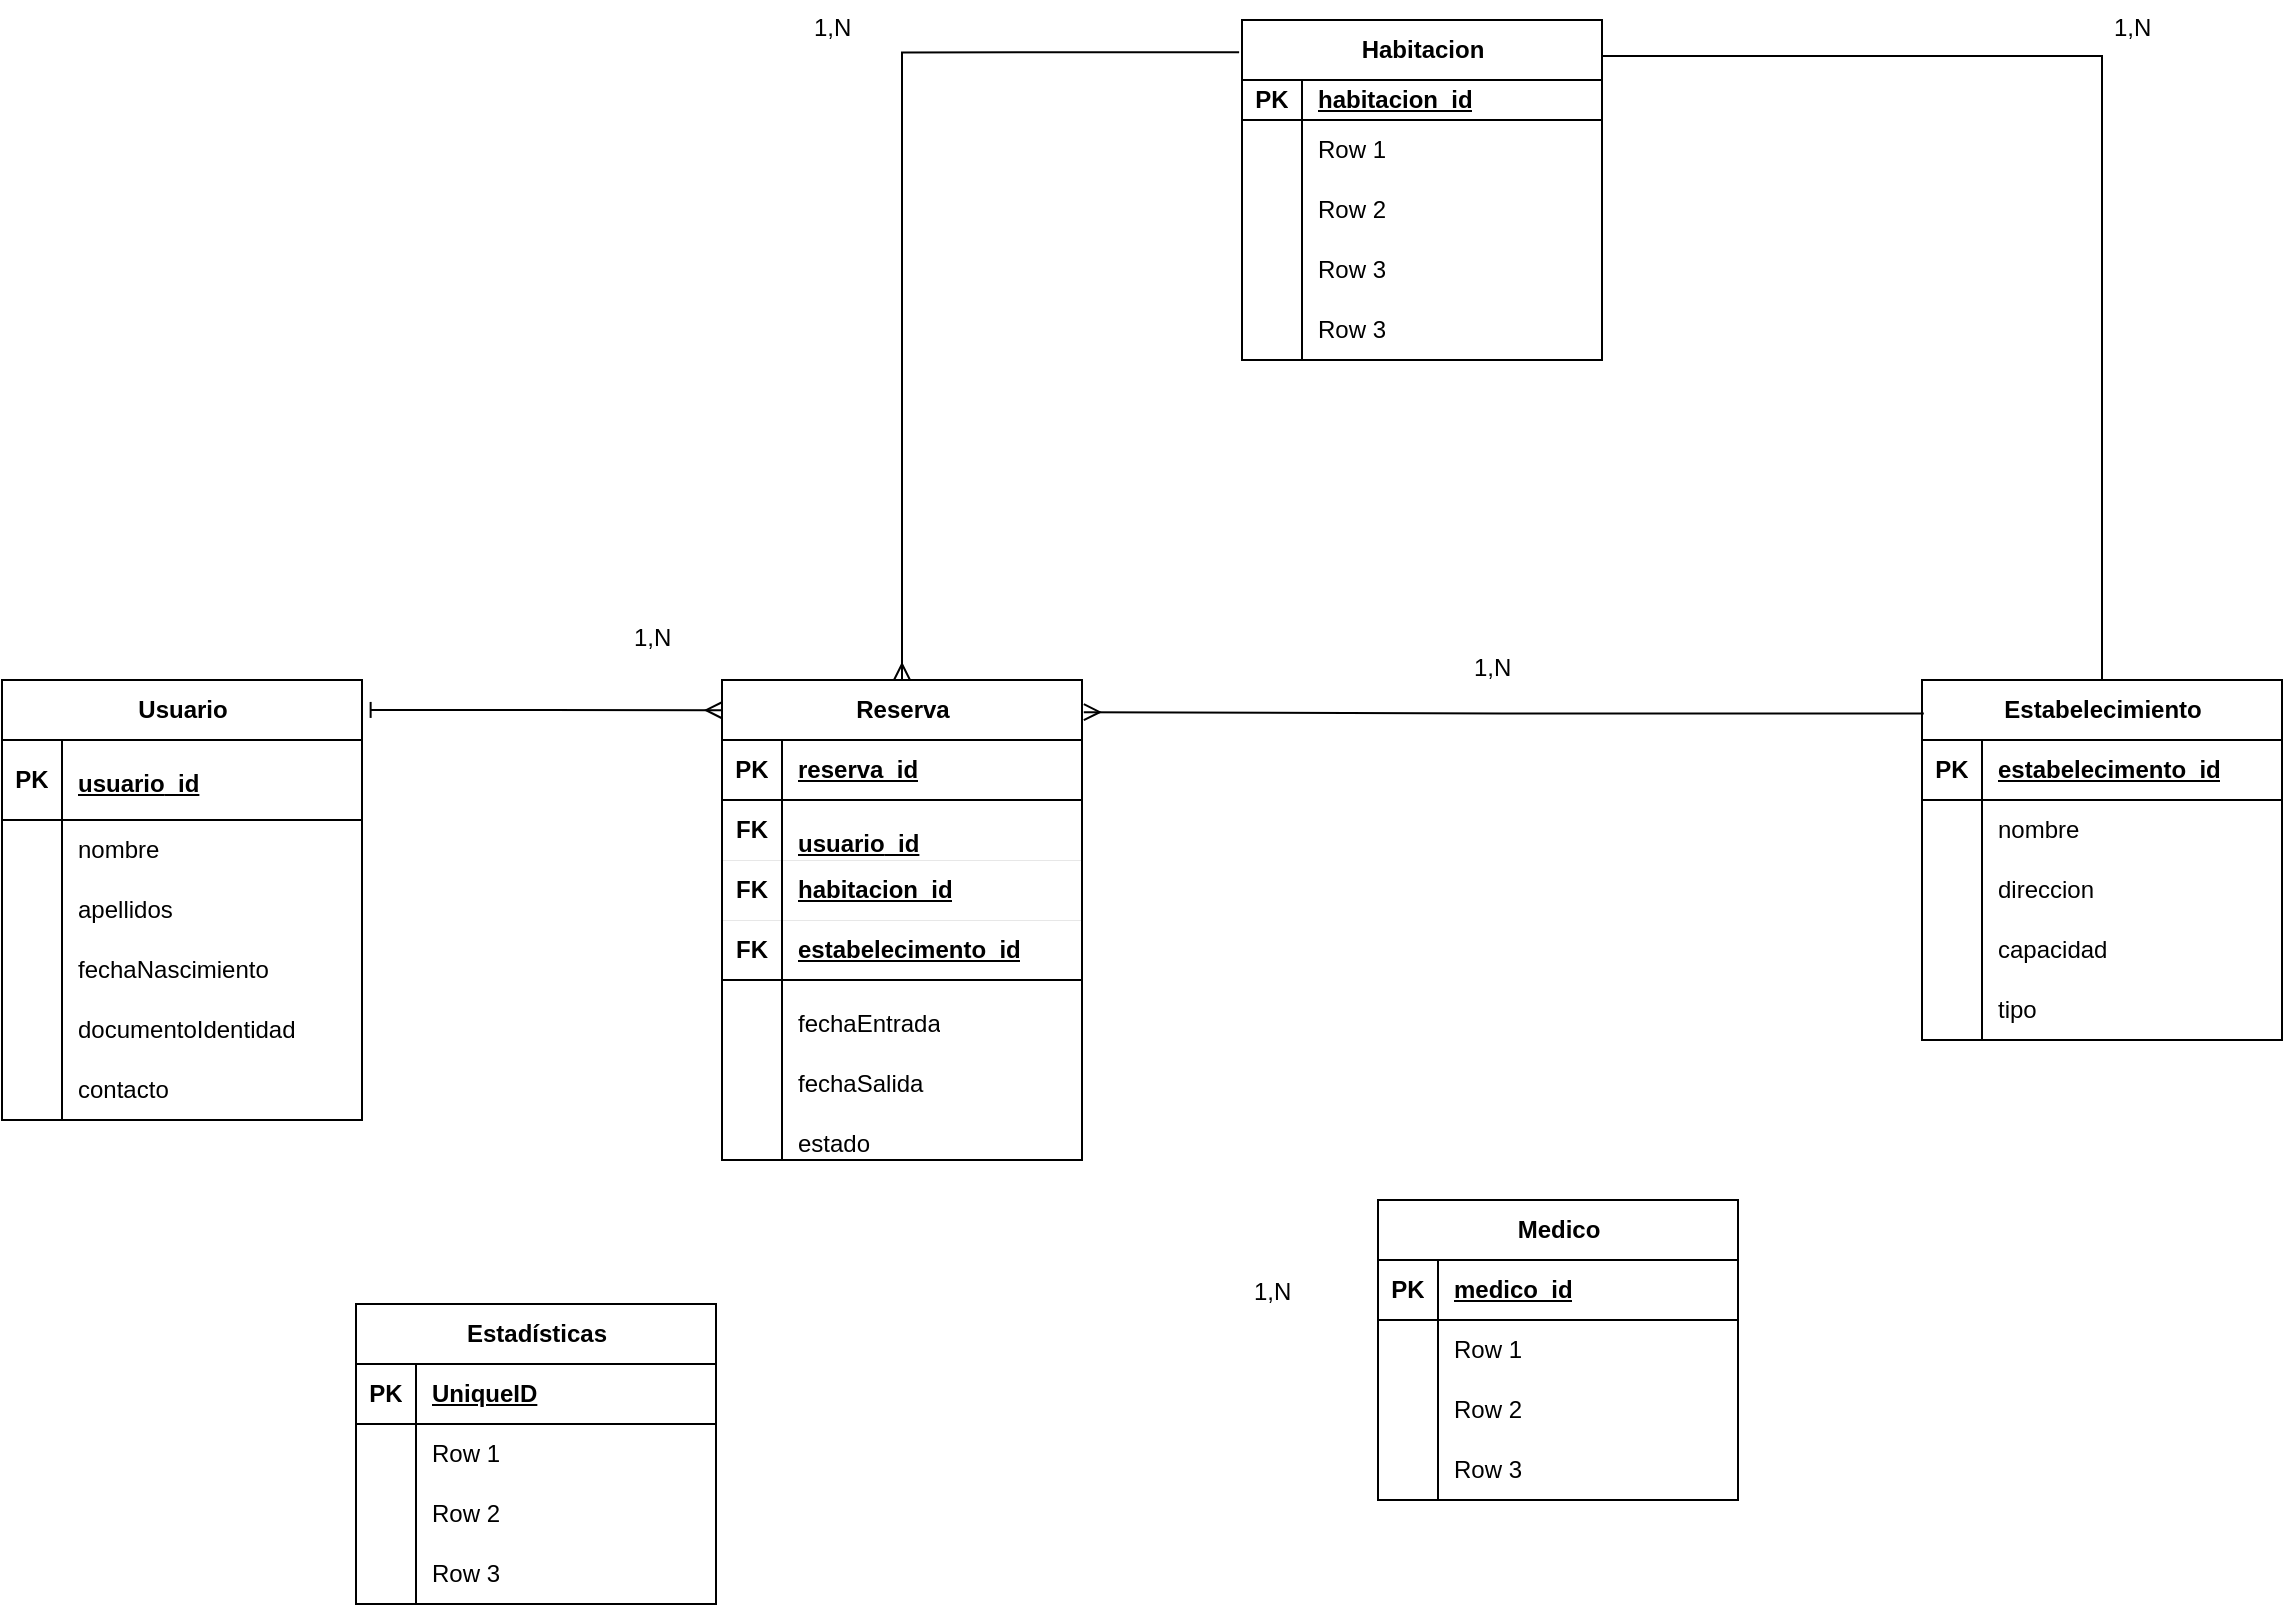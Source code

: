 <mxfile version="27.0.1">
  <diagram name="Página-1" id="aZUBFfPT7s-NRO2NVilS">
    <mxGraphModel dx="1216" dy="631" grid="0" gridSize="10" guides="1" tooltips="1" connect="1" arrows="1" fold="1" page="1" pageScale="1" pageWidth="1654" pageHeight="1169" math="0" shadow="0">
      <root>
        <mxCell id="0" />
        <mxCell id="1" parent="0" />
        <mxCell id="MP7a48F4X6oU33VYazEc-1" value="Usuario" style="shape=table;startSize=30;container=1;collapsible=1;childLayout=tableLayout;fixedRows=1;rowLines=0;fontStyle=1;align=center;resizeLast=1;html=1;" parent="1" vertex="1">
          <mxGeometry x="90" y="560" width="180" height="220" as="geometry" />
        </mxCell>
        <mxCell id="MP7a48F4X6oU33VYazEc-2" value="" style="shape=tableRow;horizontal=0;startSize=0;swimlaneHead=0;swimlaneBody=0;fillColor=none;collapsible=0;dropTarget=0;points=[[0,0.5],[1,0.5]];portConstraint=eastwest;top=0;left=0;right=0;bottom=1;" parent="MP7a48F4X6oU33VYazEc-1" vertex="1">
          <mxGeometry y="30" width="180" height="40" as="geometry" />
        </mxCell>
        <mxCell id="MP7a48F4X6oU33VYazEc-3" value="PK" style="shape=partialRectangle;connectable=0;fillColor=none;top=0;left=0;bottom=0;right=0;fontStyle=1;overflow=hidden;whiteSpace=wrap;html=1;" parent="MP7a48F4X6oU33VYazEc-2" vertex="1">
          <mxGeometry width="30" height="40" as="geometry">
            <mxRectangle width="30" height="40" as="alternateBounds" />
          </mxGeometry>
        </mxCell>
        <mxCell id="MP7a48F4X6oU33VYazEc-4" value="&lt;p data-pm-slice=&quot;1 1 [&amp;quot;ordered_list&amp;quot;,{&amp;quot;spread&amp;quot;:false,&amp;quot;startingNumber&amp;quot;:2,&amp;quot;start&amp;quot;:2276,&amp;quot;end&amp;quot;:3010},&amp;quot;regular_list_item&amp;quot;,{&amp;quot;start&amp;quot;:2399,&amp;quot;end&amp;quot;:2668},&amp;quot;list&amp;quot;,{&amp;quot;spread&amp;quot;:false,&amp;quot;start&amp;quot;:2417,&amp;quot;end&amp;quot;:2668},&amp;quot;regular_list_item&amp;quot;,{&amp;quot;start&amp;quot;:2430,&amp;quot;end&amp;quot;:2458}]&quot;&gt;&lt;span style=&quot;text-align: center; text-wrap-mode: nowrap; background-color: transparent; color: light-dark(rgb(0, 0, 0), rgb(255, 255, 255));&quot;&gt;usuario&lt;/span&gt;_id&lt;/p&gt;" style="shape=partialRectangle;connectable=0;fillColor=none;top=0;left=0;bottom=0;right=0;align=left;spacingLeft=6;fontStyle=5;overflow=hidden;whiteSpace=wrap;html=1;strokeColor=inherit;" parent="MP7a48F4X6oU33VYazEc-2" vertex="1">
          <mxGeometry x="30" width="150" height="40" as="geometry">
            <mxRectangle width="150" height="40" as="alternateBounds" />
          </mxGeometry>
        </mxCell>
        <mxCell id="MP7a48F4X6oU33VYazEc-5" value="" style="shape=tableRow;horizontal=0;startSize=0;swimlaneHead=0;swimlaneBody=0;fillColor=none;collapsible=0;dropTarget=0;points=[[0,0.5],[1,0.5]];portConstraint=eastwest;top=0;left=0;right=0;bottom=0;" parent="MP7a48F4X6oU33VYazEc-1" vertex="1">
          <mxGeometry y="70" width="180" height="30" as="geometry" />
        </mxCell>
        <mxCell id="MP7a48F4X6oU33VYazEc-6" value="" style="shape=partialRectangle;connectable=0;fillColor=none;top=0;left=0;bottom=0;right=0;editable=1;overflow=hidden;whiteSpace=wrap;html=1;" parent="MP7a48F4X6oU33VYazEc-5" vertex="1">
          <mxGeometry width="30" height="30" as="geometry">
            <mxRectangle width="30" height="30" as="alternateBounds" />
          </mxGeometry>
        </mxCell>
        <mxCell id="MP7a48F4X6oU33VYazEc-7" value="nombre" style="shape=partialRectangle;connectable=0;fillColor=none;top=0;left=0;bottom=0;right=0;align=left;spacingLeft=6;overflow=hidden;whiteSpace=wrap;html=1;" parent="MP7a48F4X6oU33VYazEc-5" vertex="1">
          <mxGeometry x="30" width="150" height="30" as="geometry">
            <mxRectangle width="150" height="30" as="alternateBounds" />
          </mxGeometry>
        </mxCell>
        <mxCell id="MP7a48F4X6oU33VYazEc-8" value="" style="shape=tableRow;horizontal=0;startSize=0;swimlaneHead=0;swimlaneBody=0;fillColor=none;collapsible=0;dropTarget=0;points=[[0,0.5],[1,0.5]];portConstraint=eastwest;top=0;left=0;right=0;bottom=0;" parent="MP7a48F4X6oU33VYazEc-1" vertex="1">
          <mxGeometry y="100" width="180" height="30" as="geometry" />
        </mxCell>
        <mxCell id="MP7a48F4X6oU33VYazEc-9" value="" style="shape=partialRectangle;connectable=0;fillColor=none;top=0;left=0;bottom=0;right=0;editable=1;overflow=hidden;whiteSpace=wrap;html=1;" parent="MP7a48F4X6oU33VYazEc-8" vertex="1">
          <mxGeometry width="30" height="30" as="geometry">
            <mxRectangle width="30" height="30" as="alternateBounds" />
          </mxGeometry>
        </mxCell>
        <mxCell id="MP7a48F4X6oU33VYazEc-10" value="apellidos" style="shape=partialRectangle;connectable=0;fillColor=none;top=0;left=0;bottom=0;right=0;align=left;spacingLeft=6;overflow=hidden;whiteSpace=wrap;html=1;" parent="MP7a48F4X6oU33VYazEc-8" vertex="1">
          <mxGeometry x="30" width="150" height="30" as="geometry">
            <mxRectangle width="150" height="30" as="alternateBounds" />
          </mxGeometry>
        </mxCell>
        <mxCell id="MP7a48F4X6oU33VYazEc-11" value="" style="shape=tableRow;horizontal=0;startSize=0;swimlaneHead=0;swimlaneBody=0;fillColor=none;collapsible=0;dropTarget=0;points=[[0,0.5],[1,0.5]];portConstraint=eastwest;top=0;left=0;right=0;bottom=0;" parent="MP7a48F4X6oU33VYazEc-1" vertex="1">
          <mxGeometry y="130" width="180" height="30" as="geometry" />
        </mxCell>
        <mxCell id="MP7a48F4X6oU33VYazEc-12" value="" style="shape=partialRectangle;connectable=0;fillColor=none;top=0;left=0;bottom=0;right=0;editable=1;overflow=hidden;whiteSpace=wrap;html=1;" parent="MP7a48F4X6oU33VYazEc-11" vertex="1">
          <mxGeometry width="30" height="30" as="geometry">
            <mxRectangle width="30" height="30" as="alternateBounds" />
          </mxGeometry>
        </mxCell>
        <mxCell id="MP7a48F4X6oU33VYazEc-13" value="fechaNascimiento" style="shape=partialRectangle;connectable=0;fillColor=none;top=0;left=0;bottom=0;right=0;align=left;spacingLeft=6;overflow=hidden;whiteSpace=wrap;html=1;" parent="MP7a48F4X6oU33VYazEc-11" vertex="1">
          <mxGeometry x="30" width="150" height="30" as="geometry">
            <mxRectangle width="150" height="30" as="alternateBounds" />
          </mxGeometry>
        </mxCell>
        <mxCell id="3QpeZsuJWysEDV7Z2k0R-59" value="" style="shape=tableRow;horizontal=0;startSize=0;swimlaneHead=0;swimlaneBody=0;fillColor=none;collapsible=0;dropTarget=0;points=[[0,0.5],[1,0.5]];portConstraint=eastwest;top=0;left=0;right=0;bottom=0;" vertex="1" parent="MP7a48F4X6oU33VYazEc-1">
          <mxGeometry y="160" width="180" height="30" as="geometry" />
        </mxCell>
        <mxCell id="3QpeZsuJWysEDV7Z2k0R-60" value="" style="shape=partialRectangle;connectable=0;fillColor=none;top=0;left=0;bottom=0;right=0;editable=1;overflow=hidden;whiteSpace=wrap;html=1;" vertex="1" parent="3QpeZsuJWysEDV7Z2k0R-59">
          <mxGeometry width="30" height="30" as="geometry">
            <mxRectangle width="30" height="30" as="alternateBounds" />
          </mxGeometry>
        </mxCell>
        <mxCell id="3QpeZsuJWysEDV7Z2k0R-61" value="documentoIdentidad" style="shape=partialRectangle;connectable=0;fillColor=none;top=0;left=0;bottom=0;right=0;align=left;spacingLeft=6;overflow=hidden;whiteSpace=wrap;html=1;" vertex="1" parent="3QpeZsuJWysEDV7Z2k0R-59">
          <mxGeometry x="30" width="150" height="30" as="geometry">
            <mxRectangle width="150" height="30" as="alternateBounds" />
          </mxGeometry>
        </mxCell>
        <mxCell id="3QpeZsuJWysEDV7Z2k0R-62" value="" style="shape=tableRow;horizontal=0;startSize=0;swimlaneHead=0;swimlaneBody=0;fillColor=none;collapsible=0;dropTarget=0;points=[[0,0.5],[1,0.5]];portConstraint=eastwest;top=0;left=0;right=0;bottom=0;" vertex="1" parent="MP7a48F4X6oU33VYazEc-1">
          <mxGeometry y="190" width="180" height="30" as="geometry" />
        </mxCell>
        <mxCell id="3QpeZsuJWysEDV7Z2k0R-63" value="" style="shape=partialRectangle;connectable=0;fillColor=none;top=0;left=0;bottom=0;right=0;editable=1;overflow=hidden;whiteSpace=wrap;html=1;" vertex="1" parent="3QpeZsuJWysEDV7Z2k0R-62">
          <mxGeometry width="30" height="30" as="geometry">
            <mxRectangle width="30" height="30" as="alternateBounds" />
          </mxGeometry>
        </mxCell>
        <mxCell id="3QpeZsuJWysEDV7Z2k0R-64" value="contacto" style="shape=partialRectangle;connectable=0;fillColor=none;top=0;left=0;bottom=0;right=0;align=left;spacingLeft=6;overflow=hidden;whiteSpace=wrap;html=1;" vertex="1" parent="3QpeZsuJWysEDV7Z2k0R-62">
          <mxGeometry x="30" width="150" height="30" as="geometry">
            <mxRectangle width="150" height="30" as="alternateBounds" />
          </mxGeometry>
        </mxCell>
        <mxCell id="MP7a48F4X6oU33VYazEc-14" value="Estabelecimiento" style="shape=table;startSize=30;container=1;collapsible=1;childLayout=tableLayout;fixedRows=1;rowLines=0;fontStyle=1;align=center;resizeLast=1;html=1;" parent="1" vertex="1">
          <mxGeometry x="1050" y="560" width="180" height="180" as="geometry" />
        </mxCell>
        <mxCell id="MP7a48F4X6oU33VYazEc-15" value="" style="shape=tableRow;horizontal=0;startSize=0;swimlaneHead=0;swimlaneBody=0;fillColor=none;collapsible=0;dropTarget=0;points=[[0,0.5],[1,0.5]];portConstraint=eastwest;top=0;left=0;right=0;bottom=1;" parent="MP7a48F4X6oU33VYazEc-14" vertex="1">
          <mxGeometry y="30" width="180" height="30" as="geometry" />
        </mxCell>
        <mxCell id="MP7a48F4X6oU33VYazEc-16" value="PK" style="shape=partialRectangle;connectable=0;fillColor=none;top=0;left=0;bottom=0;right=0;fontStyle=1;overflow=hidden;whiteSpace=wrap;html=1;" parent="MP7a48F4X6oU33VYazEc-15" vertex="1">
          <mxGeometry width="30" height="30" as="geometry">
            <mxRectangle width="30" height="30" as="alternateBounds" />
          </mxGeometry>
        </mxCell>
        <mxCell id="MP7a48F4X6oU33VYazEc-17" value="estabelecimento_id" style="shape=partialRectangle;connectable=0;fillColor=none;top=0;left=0;bottom=0;right=0;align=left;spacingLeft=6;fontStyle=5;overflow=hidden;whiteSpace=wrap;html=1;" parent="MP7a48F4X6oU33VYazEc-15" vertex="1">
          <mxGeometry x="30" width="150" height="30" as="geometry">
            <mxRectangle width="150" height="30" as="alternateBounds" />
          </mxGeometry>
        </mxCell>
        <mxCell id="MP7a48F4X6oU33VYazEc-18" value="" style="shape=tableRow;horizontal=0;startSize=0;swimlaneHead=0;swimlaneBody=0;fillColor=none;collapsible=0;dropTarget=0;points=[[0,0.5],[1,0.5]];portConstraint=eastwest;top=0;left=0;right=0;bottom=0;" parent="MP7a48F4X6oU33VYazEc-14" vertex="1">
          <mxGeometry y="60" width="180" height="30" as="geometry" />
        </mxCell>
        <mxCell id="MP7a48F4X6oU33VYazEc-19" value="" style="shape=partialRectangle;connectable=0;fillColor=none;top=0;left=0;bottom=0;right=0;editable=1;overflow=hidden;whiteSpace=wrap;html=1;" parent="MP7a48F4X6oU33VYazEc-18" vertex="1">
          <mxGeometry width="30" height="30" as="geometry">
            <mxRectangle width="30" height="30" as="alternateBounds" />
          </mxGeometry>
        </mxCell>
        <mxCell id="MP7a48F4X6oU33VYazEc-20" value="nombre" style="shape=partialRectangle;connectable=0;fillColor=none;top=0;left=0;bottom=0;right=0;align=left;spacingLeft=6;overflow=hidden;whiteSpace=wrap;html=1;" parent="MP7a48F4X6oU33VYazEc-18" vertex="1">
          <mxGeometry x="30" width="150" height="30" as="geometry">
            <mxRectangle width="150" height="30" as="alternateBounds" />
          </mxGeometry>
        </mxCell>
        <mxCell id="MP7a48F4X6oU33VYazEc-21" value="" style="shape=tableRow;horizontal=0;startSize=0;swimlaneHead=0;swimlaneBody=0;fillColor=none;collapsible=0;dropTarget=0;points=[[0,0.5],[1,0.5]];portConstraint=eastwest;top=0;left=0;right=0;bottom=0;" parent="MP7a48F4X6oU33VYazEc-14" vertex="1">
          <mxGeometry y="90" width="180" height="30" as="geometry" />
        </mxCell>
        <mxCell id="MP7a48F4X6oU33VYazEc-22" value="" style="shape=partialRectangle;connectable=0;fillColor=none;top=0;left=0;bottom=0;right=0;editable=1;overflow=hidden;whiteSpace=wrap;html=1;" parent="MP7a48F4X6oU33VYazEc-21" vertex="1">
          <mxGeometry width="30" height="30" as="geometry">
            <mxRectangle width="30" height="30" as="alternateBounds" />
          </mxGeometry>
        </mxCell>
        <mxCell id="MP7a48F4X6oU33VYazEc-23" value="direccion" style="shape=partialRectangle;connectable=0;fillColor=none;top=0;left=0;bottom=0;right=0;align=left;spacingLeft=6;overflow=hidden;whiteSpace=wrap;html=1;" parent="MP7a48F4X6oU33VYazEc-21" vertex="1">
          <mxGeometry x="30" width="150" height="30" as="geometry">
            <mxRectangle width="150" height="30" as="alternateBounds" />
          </mxGeometry>
        </mxCell>
        <mxCell id="MP7a48F4X6oU33VYazEc-24" value="" style="shape=tableRow;horizontal=0;startSize=0;swimlaneHead=0;swimlaneBody=0;fillColor=none;collapsible=0;dropTarget=0;points=[[0,0.5],[1,0.5]];portConstraint=eastwest;top=0;left=0;right=0;bottom=0;" parent="MP7a48F4X6oU33VYazEc-14" vertex="1">
          <mxGeometry y="120" width="180" height="30" as="geometry" />
        </mxCell>
        <mxCell id="MP7a48F4X6oU33VYazEc-25" value="" style="shape=partialRectangle;connectable=0;fillColor=none;top=0;left=0;bottom=0;right=0;editable=1;overflow=hidden;whiteSpace=wrap;html=1;" parent="MP7a48F4X6oU33VYazEc-24" vertex="1">
          <mxGeometry width="30" height="30" as="geometry">
            <mxRectangle width="30" height="30" as="alternateBounds" />
          </mxGeometry>
        </mxCell>
        <mxCell id="MP7a48F4X6oU33VYazEc-26" value="capacidad" style="shape=partialRectangle;connectable=0;fillColor=none;top=0;left=0;bottom=0;right=0;align=left;spacingLeft=6;overflow=hidden;whiteSpace=wrap;html=1;" parent="MP7a48F4X6oU33VYazEc-24" vertex="1">
          <mxGeometry x="30" width="150" height="30" as="geometry">
            <mxRectangle width="150" height="30" as="alternateBounds" />
          </mxGeometry>
        </mxCell>
        <mxCell id="3QpeZsuJWysEDV7Z2k0R-65" value="" style="shape=tableRow;horizontal=0;startSize=0;swimlaneHead=0;swimlaneBody=0;fillColor=none;collapsible=0;dropTarget=0;points=[[0,0.5],[1,0.5]];portConstraint=eastwest;top=0;left=0;right=0;bottom=0;" vertex="1" parent="MP7a48F4X6oU33VYazEc-14">
          <mxGeometry y="150" width="180" height="30" as="geometry" />
        </mxCell>
        <mxCell id="3QpeZsuJWysEDV7Z2k0R-66" value="" style="shape=partialRectangle;connectable=0;fillColor=none;top=0;left=0;bottom=0;right=0;editable=1;overflow=hidden;whiteSpace=wrap;html=1;" vertex="1" parent="3QpeZsuJWysEDV7Z2k0R-65">
          <mxGeometry width="30" height="30" as="geometry">
            <mxRectangle width="30" height="30" as="alternateBounds" />
          </mxGeometry>
        </mxCell>
        <mxCell id="3QpeZsuJWysEDV7Z2k0R-67" value="tipo" style="shape=partialRectangle;connectable=0;fillColor=none;top=0;left=0;bottom=0;right=0;align=left;spacingLeft=6;overflow=hidden;whiteSpace=wrap;html=1;" vertex="1" parent="3QpeZsuJWysEDV7Z2k0R-65">
          <mxGeometry x="30" width="150" height="30" as="geometry">
            <mxRectangle width="150" height="30" as="alternateBounds" />
          </mxGeometry>
        </mxCell>
        <mxCell id="3QpeZsuJWysEDV7Z2k0R-1" value="&lt;p data-pm-slice=&quot;1 1 [&amp;quot;ordered_list&amp;quot;,{&amp;quot;spread&amp;quot;:false,&amp;quot;startingNumber&amp;quot;:2,&amp;quot;start&amp;quot;:914,&amp;quot;end&amp;quot;:1648},&amp;quot;regular_list_item&amp;quot;,{&amp;quot;start&amp;quot;:1037,&amp;quot;end&amp;quot;:1306}]&quot;&gt;Reserva&lt;/p&gt;" style="shape=table;startSize=30;container=1;collapsible=1;childLayout=tableLayout;fixedRows=1;rowLines=0;fontStyle=1;align=center;resizeLast=1;html=1;strokeColor=default;" vertex="1" parent="1">
          <mxGeometry x="450" y="560" width="180" height="240" as="geometry" />
        </mxCell>
        <mxCell id="3QpeZsuJWysEDV7Z2k0R-74" value="" style="shape=tableRow;horizontal=0;startSize=0;swimlaneHead=0;swimlaneBody=0;fillColor=none;collapsible=0;dropTarget=0;points=[[0,0.5],[1,0.5]];portConstraint=eastwest;top=0;left=0;right=0;bottom=1;" vertex="1" parent="3QpeZsuJWysEDV7Z2k0R-1">
          <mxGeometry y="30" width="180" height="30" as="geometry" />
        </mxCell>
        <mxCell id="3QpeZsuJWysEDV7Z2k0R-75" value="PK" style="shape=partialRectangle;connectable=0;fillColor=none;top=0;left=0;bottom=0;right=0;fontStyle=1;overflow=hidden;whiteSpace=wrap;html=1;" vertex="1" parent="3QpeZsuJWysEDV7Z2k0R-74">
          <mxGeometry width="30" height="30" as="geometry">
            <mxRectangle width="30" height="30" as="alternateBounds" />
          </mxGeometry>
        </mxCell>
        <mxCell id="3QpeZsuJWysEDV7Z2k0R-76" value="reserva_id" style="shape=partialRectangle;connectable=0;fillColor=none;top=0;left=0;bottom=0;right=0;align=left;spacingLeft=6;fontStyle=5;overflow=hidden;whiteSpace=wrap;html=1;strokeColor=default;" vertex="1" parent="3QpeZsuJWysEDV7Z2k0R-74">
          <mxGeometry x="30" width="150" height="30" as="geometry">
            <mxRectangle width="150" height="30" as="alternateBounds" />
          </mxGeometry>
        </mxCell>
        <mxCell id="3QpeZsuJWysEDV7Z2k0R-77" value="" style="shape=tableRow;horizontal=0;startSize=0;swimlaneHead=0;swimlaneBody=0;fillColor=none;collapsible=0;dropTarget=0;points=[[0,0.5],[1,0.5]];portConstraint=eastwest;top=0;left=0;right=0;bottom=1;strokeColor=inherit;strokeWidth=0;" vertex="1" parent="3QpeZsuJWysEDV7Z2k0R-1">
          <mxGeometry y="60" width="180" height="30" as="geometry" />
        </mxCell>
        <mxCell id="3QpeZsuJWysEDV7Z2k0R-78" value="FK" style="shape=partialRectangle;connectable=0;fillColor=none;top=0;left=0;bottom=0;right=0;fontStyle=1;overflow=hidden;whiteSpace=wrap;html=1;" vertex="1" parent="3QpeZsuJWysEDV7Z2k0R-77">
          <mxGeometry width="30" height="30" as="geometry">
            <mxRectangle width="30" height="30" as="alternateBounds" />
          </mxGeometry>
        </mxCell>
        <mxCell id="3QpeZsuJWysEDV7Z2k0R-79" value="&lt;p data-pm-slice=&quot;1 1 [&amp;quot;ordered_list&amp;quot;,{&amp;quot;spread&amp;quot;:false,&amp;quot;startingNumber&amp;quot;:2,&amp;quot;start&amp;quot;:2276,&amp;quot;end&amp;quot;:3010},&amp;quot;regular_list_item&amp;quot;,{&amp;quot;start&amp;quot;:2399,&amp;quot;end&amp;quot;:2668},&amp;quot;list&amp;quot;,{&amp;quot;spread&amp;quot;:false,&amp;quot;start&amp;quot;:2417,&amp;quot;end&amp;quot;:2668},&amp;quot;regular_list_item&amp;quot;,{&amp;quot;start&amp;quot;:2430,&amp;quot;end&amp;quot;:2458}]&quot;&gt;&lt;span style=&quot;color: light-dark(rgb(0, 0, 0), rgb(255, 255, 255)); text-wrap-mode: nowrap; background-color: transparent; text-align: center;&quot;&gt;usuario&lt;/span&gt;_id&lt;/p&gt;" style="shape=partialRectangle;connectable=0;fillColor=none;top=0;left=0;bottom=0;right=0;align=left;spacingLeft=6;fontStyle=5;overflow=hidden;whiteSpace=wrap;html=1;strokeColor=inherit;" vertex="1" parent="3QpeZsuJWysEDV7Z2k0R-77">
          <mxGeometry x="30" width="150" height="30" as="geometry">
            <mxRectangle width="150" height="30" as="alternateBounds" />
          </mxGeometry>
        </mxCell>
        <mxCell id="3QpeZsuJWysEDV7Z2k0R-96" value="" style="shape=tableRow;horizontal=0;startSize=0;swimlaneHead=0;swimlaneBody=0;fillColor=none;collapsible=0;dropTarget=0;points=[[0,0.5],[1,0.5]];portConstraint=eastwest;top=0;left=0;right=0;bottom=1;strokeColor=inherit;strokeWidth=0;" vertex="1" parent="3QpeZsuJWysEDV7Z2k0R-1">
          <mxGeometry y="90" width="180" height="30" as="geometry" />
        </mxCell>
        <mxCell id="3QpeZsuJWysEDV7Z2k0R-97" value="FK" style="shape=partialRectangle;connectable=0;fillColor=none;top=0;left=0;bottom=0;right=0;fontStyle=1;overflow=hidden;whiteSpace=wrap;html=1;" vertex="1" parent="3QpeZsuJWysEDV7Z2k0R-96">
          <mxGeometry width="30" height="30" as="geometry">
            <mxRectangle width="30" height="30" as="alternateBounds" />
          </mxGeometry>
        </mxCell>
        <mxCell id="3QpeZsuJWysEDV7Z2k0R-98" value="habitacion_id" style="shape=partialRectangle;connectable=0;fillColor=none;top=0;left=0;bottom=0;right=0;align=left;spacingLeft=6;fontStyle=5;overflow=hidden;whiteSpace=wrap;html=1;strokeColor=inherit;" vertex="1" parent="3QpeZsuJWysEDV7Z2k0R-96">
          <mxGeometry x="30" width="150" height="30" as="geometry">
            <mxRectangle width="150" height="30" as="alternateBounds" />
          </mxGeometry>
        </mxCell>
        <mxCell id="3QpeZsuJWysEDV7Z2k0R-2" value="" style="shape=tableRow;horizontal=0;startSize=0;swimlaneHead=0;swimlaneBody=0;fillColor=none;collapsible=0;dropTarget=0;points=[[0,0.5],[1,0.5]];portConstraint=eastwest;top=0;left=0;right=0;bottom=1;" vertex="1" parent="3QpeZsuJWysEDV7Z2k0R-1">
          <mxGeometry y="120" width="180" height="30" as="geometry" />
        </mxCell>
        <mxCell id="3QpeZsuJWysEDV7Z2k0R-3" value="FK" style="shape=partialRectangle;connectable=0;fillColor=none;top=0;left=0;bottom=0;right=0;fontStyle=1;overflow=hidden;whiteSpace=wrap;html=1;" vertex="1" parent="3QpeZsuJWysEDV7Z2k0R-2">
          <mxGeometry width="30" height="30" as="geometry">
            <mxRectangle width="30" height="30" as="alternateBounds" />
          </mxGeometry>
        </mxCell>
        <mxCell id="3QpeZsuJWysEDV7Z2k0R-4" value="estabelecimento_id" style="shape=partialRectangle;connectable=0;fillColor=none;top=0;left=0;bottom=0;right=0;align=left;spacingLeft=6;fontStyle=5;overflow=hidden;whiteSpace=wrap;html=1;strokeColor=inherit;strokeWidth=0;" vertex="1" parent="3QpeZsuJWysEDV7Z2k0R-2">
          <mxGeometry x="30" width="150" height="30" as="geometry">
            <mxRectangle width="150" height="30" as="alternateBounds" />
          </mxGeometry>
        </mxCell>
        <mxCell id="3QpeZsuJWysEDV7Z2k0R-5" value="" style="shape=tableRow;horizontal=0;startSize=0;swimlaneHead=0;swimlaneBody=0;fillColor=none;collapsible=0;dropTarget=0;points=[[0,0.5],[1,0.5]];portConstraint=eastwest;top=0;left=0;right=0;bottom=0;" vertex="1" parent="3QpeZsuJWysEDV7Z2k0R-1">
          <mxGeometry y="150" width="180" height="30" as="geometry" />
        </mxCell>
        <mxCell id="3QpeZsuJWysEDV7Z2k0R-6" value="&#xa;&lt;p data-pm-slice=&quot;1 1 [&amp;quot;ordered_list&amp;quot;,{&amp;quot;spread&amp;quot;:false,&amp;quot;startingNumber&amp;quot;:2,&amp;quot;start&amp;quot;:2276,&amp;quot;end&amp;quot;:3010},&amp;quot;regular_list_item&amp;quot;,{&amp;quot;start&amp;quot;:2399,&amp;quot;end&amp;quot;:2668},&amp;quot;list&amp;quot;,{&amp;quot;spread&amp;quot;:false,&amp;quot;start&amp;quot;:2417,&amp;quot;end&amp;quot;:2668},&amp;quot;regular_list_item&amp;quot;,{&amp;quot;start&amp;quot;:2510,&amp;quot;end&amp;quot;:2524}]&quot;&gt;&lt;span&gt;fechaEntrada&lt;/span&gt;&lt;/p&gt;&#xa;&#xa;" style="shape=partialRectangle;connectable=0;fillColor=none;top=0;left=0;bottom=0;right=0;editable=1;overflow=hidden;whiteSpace=wrap;html=1;" vertex="1" parent="3QpeZsuJWysEDV7Z2k0R-5">
          <mxGeometry width="30" height="30" as="geometry">
            <mxRectangle width="30" height="30" as="alternateBounds" />
          </mxGeometry>
        </mxCell>
        <mxCell id="3QpeZsuJWysEDV7Z2k0R-7" value="&lt;p data-pm-slice=&quot;1 1 [&amp;quot;ordered_list&amp;quot;,{&amp;quot;spread&amp;quot;:false,&amp;quot;startingNumber&amp;quot;:2,&amp;quot;start&amp;quot;:2276,&amp;quot;end&amp;quot;:3010},&amp;quot;regular_list_item&amp;quot;,{&amp;quot;start&amp;quot;:2399,&amp;quot;end&amp;quot;:2668},&amp;quot;list&amp;quot;,{&amp;quot;spread&amp;quot;:false,&amp;quot;start&amp;quot;:2417,&amp;quot;end&amp;quot;:2668},&amp;quot;regular_list_item&amp;quot;,{&amp;quot;start&amp;quot;:2510,&amp;quot;end&amp;quot;:2524}]&quot;&gt;fechaEntrada&lt;/p&gt;" style="shape=partialRectangle;connectable=0;fillColor=none;top=0;left=0;bottom=0;right=0;align=left;spacingLeft=6;overflow=hidden;whiteSpace=wrap;html=1;" vertex="1" parent="3QpeZsuJWysEDV7Z2k0R-5">
          <mxGeometry x="30" width="150" height="30" as="geometry">
            <mxRectangle width="150" height="30" as="alternateBounds" />
          </mxGeometry>
        </mxCell>
        <mxCell id="3QpeZsuJWysEDV7Z2k0R-8" value="" style="shape=tableRow;horizontal=0;startSize=0;swimlaneHead=0;swimlaneBody=0;fillColor=none;collapsible=0;dropTarget=0;points=[[0,0.5],[1,0.5]];portConstraint=eastwest;top=0;left=0;right=0;bottom=0;" vertex="1" parent="3QpeZsuJWysEDV7Z2k0R-1">
          <mxGeometry y="180" width="180" height="30" as="geometry" />
        </mxCell>
        <mxCell id="3QpeZsuJWysEDV7Z2k0R-9" value="" style="shape=partialRectangle;connectable=0;fillColor=none;top=0;left=0;bottom=0;right=0;editable=1;overflow=hidden;whiteSpace=wrap;html=1;" vertex="1" parent="3QpeZsuJWysEDV7Z2k0R-8">
          <mxGeometry width="30" height="30" as="geometry">
            <mxRectangle width="30" height="30" as="alternateBounds" />
          </mxGeometry>
        </mxCell>
        <mxCell id="3QpeZsuJWysEDV7Z2k0R-10" value="&lt;p data-pm-slice=&quot;1 1 [&amp;quot;ordered_list&amp;quot;,{&amp;quot;spread&amp;quot;:false,&amp;quot;startingNumber&amp;quot;:2,&amp;quot;start&amp;quot;:2276,&amp;quot;end&amp;quot;:3010},&amp;quot;regular_list_item&amp;quot;,{&amp;quot;start&amp;quot;:2399,&amp;quot;end&amp;quot;:2668},&amp;quot;list&amp;quot;,{&amp;quot;spread&amp;quot;:false,&amp;quot;start&amp;quot;:2417,&amp;quot;end&amp;quot;:2668},&amp;quot;regular_list_item&amp;quot;,{&amp;quot;start&amp;quot;:2528,&amp;quot;end&amp;quot;:2541}]&quot;&gt;fechaSalida&lt;/p&gt;" style="shape=partialRectangle;connectable=0;fillColor=none;top=0;left=0;bottom=0;right=0;align=left;spacingLeft=6;overflow=hidden;whiteSpace=wrap;html=1;" vertex="1" parent="3QpeZsuJWysEDV7Z2k0R-8">
          <mxGeometry x="30" width="150" height="30" as="geometry">
            <mxRectangle width="150" height="30" as="alternateBounds" />
          </mxGeometry>
        </mxCell>
        <mxCell id="3QpeZsuJWysEDV7Z2k0R-11" value="" style="shape=tableRow;horizontal=0;startSize=0;swimlaneHead=0;swimlaneBody=0;fillColor=none;collapsible=0;dropTarget=0;points=[[0,0.5],[1,0.5]];portConstraint=eastwest;top=0;left=0;right=0;bottom=0;" vertex="1" parent="3QpeZsuJWysEDV7Z2k0R-1">
          <mxGeometry y="210" width="180" height="30" as="geometry" />
        </mxCell>
        <mxCell id="3QpeZsuJWysEDV7Z2k0R-12" value="" style="shape=partialRectangle;connectable=0;fillColor=none;top=0;left=0;bottom=0;right=0;editable=1;overflow=hidden;whiteSpace=wrap;html=1;" vertex="1" parent="3QpeZsuJWysEDV7Z2k0R-11">
          <mxGeometry width="30" height="30" as="geometry">
            <mxRectangle width="30" height="30" as="alternateBounds" />
          </mxGeometry>
        </mxCell>
        <mxCell id="3QpeZsuJWysEDV7Z2k0R-13" value="&lt;p data-pm-slice=&quot;1 1 [&amp;quot;ordered_list&amp;quot;,{&amp;quot;spread&amp;quot;:false,&amp;quot;startingNumber&amp;quot;:2,&amp;quot;start&amp;quot;:2276,&amp;quot;end&amp;quot;:3010},&amp;quot;regular_list_item&amp;quot;,{&amp;quot;start&amp;quot;:2399,&amp;quot;end&amp;quot;:2668},&amp;quot;list&amp;quot;,{&amp;quot;spread&amp;quot;:false,&amp;quot;start&amp;quot;:2417,&amp;quot;end&amp;quot;:2668},&amp;quot;regular_list_item&amp;quot;,{&amp;quot;start&amp;quot;:2628,&amp;quot;end&amp;quot;:2668}]&quot;&gt;estado&lt;/p&gt;" style="shape=partialRectangle;connectable=0;fillColor=none;top=0;left=0;bottom=0;right=0;align=left;spacingLeft=6;overflow=hidden;whiteSpace=wrap;html=1;" vertex="1" parent="3QpeZsuJWysEDV7Z2k0R-11">
          <mxGeometry x="30" width="150" height="30" as="geometry">
            <mxRectangle width="150" height="30" as="alternateBounds" />
          </mxGeometry>
        </mxCell>
        <mxCell id="3QpeZsuJWysEDV7Z2k0R-14" value="&lt;p data-pm-slice=&quot;1 1 [&amp;quot;ordered_list&amp;quot;,{&amp;quot;spread&amp;quot;:false,&amp;quot;startingNumber&amp;quot;:2,&amp;quot;start&amp;quot;:914,&amp;quot;end&amp;quot;:1648},&amp;quot;regular_list_item&amp;quot;,{&amp;quot;start&amp;quot;:1307,&amp;quot;end&amp;quot;:1387}]&quot;&gt;Habitacion&lt;/p&gt;" style="shape=table;startSize=30;container=1;collapsible=1;childLayout=tableLayout;fixedRows=1;rowLines=0;fontStyle=1;align=center;resizeLast=1;html=1;" vertex="1" parent="1">
          <mxGeometry x="710" y="230" width="180" height="170" as="geometry" />
        </mxCell>
        <mxCell id="3QpeZsuJWysEDV7Z2k0R-15" value="" style="shape=tableRow;horizontal=0;startSize=0;swimlaneHead=0;swimlaneBody=0;fillColor=none;collapsible=0;dropTarget=0;points=[[0,0.5],[1,0.5]];portConstraint=eastwest;top=0;left=0;right=0;bottom=1;" vertex="1" parent="3QpeZsuJWysEDV7Z2k0R-14">
          <mxGeometry y="30" width="180" height="20" as="geometry" />
        </mxCell>
        <mxCell id="3QpeZsuJWysEDV7Z2k0R-16" value="PK" style="shape=partialRectangle;connectable=0;fillColor=none;top=0;left=0;bottom=0;right=0;fontStyle=1;overflow=hidden;whiteSpace=wrap;html=1;" vertex="1" parent="3QpeZsuJWysEDV7Z2k0R-15">
          <mxGeometry width="30" height="20" as="geometry">
            <mxRectangle width="30" height="20" as="alternateBounds" />
          </mxGeometry>
        </mxCell>
        <mxCell id="3QpeZsuJWysEDV7Z2k0R-17" value="habitacion_id" style="shape=partialRectangle;connectable=0;fillColor=none;top=0;left=0;bottom=0;right=0;align=left;spacingLeft=6;fontStyle=5;overflow=hidden;whiteSpace=wrap;html=1;" vertex="1" parent="3QpeZsuJWysEDV7Z2k0R-15">
          <mxGeometry x="30" width="150" height="20" as="geometry">
            <mxRectangle width="150" height="20" as="alternateBounds" />
          </mxGeometry>
        </mxCell>
        <mxCell id="3QpeZsuJWysEDV7Z2k0R-18" value="" style="shape=tableRow;horizontal=0;startSize=0;swimlaneHead=0;swimlaneBody=0;fillColor=none;collapsible=0;dropTarget=0;points=[[0,0.5],[1,0.5]];portConstraint=eastwest;top=0;left=0;right=0;bottom=0;" vertex="1" parent="3QpeZsuJWysEDV7Z2k0R-14">
          <mxGeometry y="50" width="180" height="30" as="geometry" />
        </mxCell>
        <mxCell id="3QpeZsuJWysEDV7Z2k0R-19" value="" style="shape=partialRectangle;connectable=0;fillColor=none;top=0;left=0;bottom=0;right=0;editable=1;overflow=hidden;whiteSpace=wrap;html=1;" vertex="1" parent="3QpeZsuJWysEDV7Z2k0R-18">
          <mxGeometry width="30" height="30" as="geometry">
            <mxRectangle width="30" height="30" as="alternateBounds" />
          </mxGeometry>
        </mxCell>
        <mxCell id="3QpeZsuJWysEDV7Z2k0R-20" value="Row 1" style="shape=partialRectangle;connectable=0;fillColor=none;top=0;left=0;bottom=0;right=0;align=left;spacingLeft=6;overflow=hidden;whiteSpace=wrap;html=1;" vertex="1" parent="3QpeZsuJWysEDV7Z2k0R-18">
          <mxGeometry x="30" width="150" height="30" as="geometry">
            <mxRectangle width="150" height="30" as="alternateBounds" />
          </mxGeometry>
        </mxCell>
        <mxCell id="3QpeZsuJWysEDV7Z2k0R-21" value="" style="shape=tableRow;horizontal=0;startSize=0;swimlaneHead=0;swimlaneBody=0;fillColor=none;collapsible=0;dropTarget=0;points=[[0,0.5],[1,0.5]];portConstraint=eastwest;top=0;left=0;right=0;bottom=0;" vertex="1" parent="3QpeZsuJWysEDV7Z2k0R-14">
          <mxGeometry y="80" width="180" height="30" as="geometry" />
        </mxCell>
        <mxCell id="3QpeZsuJWysEDV7Z2k0R-22" value="" style="shape=partialRectangle;connectable=0;fillColor=none;top=0;left=0;bottom=0;right=0;editable=1;overflow=hidden;whiteSpace=wrap;html=1;" vertex="1" parent="3QpeZsuJWysEDV7Z2k0R-21">
          <mxGeometry width="30" height="30" as="geometry">
            <mxRectangle width="30" height="30" as="alternateBounds" />
          </mxGeometry>
        </mxCell>
        <mxCell id="3QpeZsuJWysEDV7Z2k0R-23" value="Row 2" style="shape=partialRectangle;connectable=0;fillColor=none;top=0;left=0;bottom=0;right=0;align=left;spacingLeft=6;overflow=hidden;whiteSpace=wrap;html=1;" vertex="1" parent="3QpeZsuJWysEDV7Z2k0R-21">
          <mxGeometry x="30" width="150" height="30" as="geometry">
            <mxRectangle width="150" height="30" as="alternateBounds" />
          </mxGeometry>
        </mxCell>
        <mxCell id="3QpeZsuJWysEDV7Z2k0R-104" value="" style="shape=tableRow;horizontal=0;startSize=0;swimlaneHead=0;swimlaneBody=0;fillColor=none;collapsible=0;dropTarget=0;points=[[0,0.5],[1,0.5]];portConstraint=eastwest;top=0;left=0;right=0;bottom=0;" vertex="1" parent="3QpeZsuJWysEDV7Z2k0R-14">
          <mxGeometry y="110" width="180" height="30" as="geometry" />
        </mxCell>
        <mxCell id="3QpeZsuJWysEDV7Z2k0R-105" value="" style="shape=partialRectangle;connectable=0;fillColor=none;top=0;left=0;bottom=0;right=0;editable=1;overflow=hidden;whiteSpace=wrap;html=1;" vertex="1" parent="3QpeZsuJWysEDV7Z2k0R-104">
          <mxGeometry width="30" height="30" as="geometry">
            <mxRectangle width="30" height="30" as="alternateBounds" />
          </mxGeometry>
        </mxCell>
        <mxCell id="3QpeZsuJWysEDV7Z2k0R-106" value="Row 3" style="shape=partialRectangle;connectable=0;fillColor=none;top=0;left=0;bottom=0;right=0;align=left;spacingLeft=6;overflow=hidden;whiteSpace=wrap;html=1;" vertex="1" parent="3QpeZsuJWysEDV7Z2k0R-104">
          <mxGeometry x="30" width="150" height="30" as="geometry">
            <mxRectangle width="150" height="30" as="alternateBounds" />
          </mxGeometry>
        </mxCell>
        <mxCell id="3QpeZsuJWysEDV7Z2k0R-24" value="" style="shape=tableRow;horizontal=0;startSize=0;swimlaneHead=0;swimlaneBody=0;fillColor=none;collapsible=0;dropTarget=0;points=[[0,0.5],[1,0.5]];portConstraint=eastwest;top=0;left=0;right=0;bottom=0;" vertex="1" parent="3QpeZsuJWysEDV7Z2k0R-14">
          <mxGeometry y="140" width="180" height="30" as="geometry" />
        </mxCell>
        <mxCell id="3QpeZsuJWysEDV7Z2k0R-25" value="" style="shape=partialRectangle;connectable=0;fillColor=none;top=0;left=0;bottom=0;right=0;editable=1;overflow=hidden;whiteSpace=wrap;html=1;" vertex="1" parent="3QpeZsuJWysEDV7Z2k0R-24">
          <mxGeometry width="30" height="30" as="geometry">
            <mxRectangle width="30" height="30" as="alternateBounds" />
          </mxGeometry>
        </mxCell>
        <mxCell id="3QpeZsuJWysEDV7Z2k0R-26" value="Row 3" style="shape=partialRectangle;connectable=0;fillColor=none;top=0;left=0;bottom=0;right=0;align=left;spacingLeft=6;overflow=hidden;whiteSpace=wrap;html=1;" vertex="1" parent="3QpeZsuJWysEDV7Z2k0R-24">
          <mxGeometry x="30" width="150" height="30" as="geometry">
            <mxRectangle width="150" height="30" as="alternateBounds" />
          </mxGeometry>
        </mxCell>
        <mxCell id="3QpeZsuJWysEDV7Z2k0R-27" value="&lt;p data-pm-slice=&quot;1 1 [&amp;quot;ordered_list&amp;quot;,{&amp;quot;spread&amp;quot;:false,&amp;quot;startingNumber&amp;quot;:2,&amp;quot;start&amp;quot;:914,&amp;quot;end&amp;quot;:1648},&amp;quot;regular_list_item&amp;quot;,{&amp;quot;start&amp;quot;:1388,&amp;quot;end&amp;quot;:1496}]&quot;&gt;Medico&lt;/p&gt;" style="shape=table;startSize=30;container=1;collapsible=1;childLayout=tableLayout;fixedRows=1;rowLines=0;fontStyle=1;align=center;resizeLast=1;html=1;" vertex="1" parent="1">
          <mxGeometry x="778" y="820" width="180" height="150" as="geometry" />
        </mxCell>
        <mxCell id="3QpeZsuJWysEDV7Z2k0R-28" value="" style="shape=tableRow;horizontal=0;startSize=0;swimlaneHead=0;swimlaneBody=0;fillColor=none;collapsible=0;dropTarget=0;points=[[0,0.5],[1,0.5]];portConstraint=eastwest;top=0;left=0;right=0;bottom=1;" vertex="1" parent="3QpeZsuJWysEDV7Z2k0R-27">
          <mxGeometry y="30" width="180" height="30" as="geometry" />
        </mxCell>
        <mxCell id="3QpeZsuJWysEDV7Z2k0R-29" value="PK" style="shape=partialRectangle;connectable=0;fillColor=none;top=0;left=0;bottom=0;right=0;fontStyle=1;overflow=hidden;whiteSpace=wrap;html=1;" vertex="1" parent="3QpeZsuJWysEDV7Z2k0R-28">
          <mxGeometry width="30" height="30" as="geometry">
            <mxRectangle width="30" height="30" as="alternateBounds" />
          </mxGeometry>
        </mxCell>
        <mxCell id="3QpeZsuJWysEDV7Z2k0R-30" value="medico_id" style="shape=partialRectangle;connectable=0;fillColor=none;top=0;left=0;bottom=0;right=0;align=left;spacingLeft=6;fontStyle=5;overflow=hidden;whiteSpace=wrap;html=1;" vertex="1" parent="3QpeZsuJWysEDV7Z2k0R-28">
          <mxGeometry x="30" width="150" height="30" as="geometry">
            <mxRectangle width="150" height="30" as="alternateBounds" />
          </mxGeometry>
        </mxCell>
        <mxCell id="3QpeZsuJWysEDV7Z2k0R-31" value="" style="shape=tableRow;horizontal=0;startSize=0;swimlaneHead=0;swimlaneBody=0;fillColor=none;collapsible=0;dropTarget=0;points=[[0,0.5],[1,0.5]];portConstraint=eastwest;top=0;left=0;right=0;bottom=0;" vertex="1" parent="3QpeZsuJWysEDV7Z2k0R-27">
          <mxGeometry y="60" width="180" height="30" as="geometry" />
        </mxCell>
        <mxCell id="3QpeZsuJWysEDV7Z2k0R-32" value="" style="shape=partialRectangle;connectable=0;fillColor=none;top=0;left=0;bottom=0;right=0;editable=1;overflow=hidden;whiteSpace=wrap;html=1;" vertex="1" parent="3QpeZsuJWysEDV7Z2k0R-31">
          <mxGeometry width="30" height="30" as="geometry">
            <mxRectangle width="30" height="30" as="alternateBounds" />
          </mxGeometry>
        </mxCell>
        <mxCell id="3QpeZsuJWysEDV7Z2k0R-33" value="Row 1" style="shape=partialRectangle;connectable=0;fillColor=none;top=0;left=0;bottom=0;right=0;align=left;spacingLeft=6;overflow=hidden;whiteSpace=wrap;html=1;" vertex="1" parent="3QpeZsuJWysEDV7Z2k0R-31">
          <mxGeometry x="30" width="150" height="30" as="geometry">
            <mxRectangle width="150" height="30" as="alternateBounds" />
          </mxGeometry>
        </mxCell>
        <mxCell id="3QpeZsuJWysEDV7Z2k0R-34" value="" style="shape=tableRow;horizontal=0;startSize=0;swimlaneHead=0;swimlaneBody=0;fillColor=none;collapsible=0;dropTarget=0;points=[[0,0.5],[1,0.5]];portConstraint=eastwest;top=0;left=0;right=0;bottom=0;" vertex="1" parent="3QpeZsuJWysEDV7Z2k0R-27">
          <mxGeometry y="90" width="180" height="30" as="geometry" />
        </mxCell>
        <mxCell id="3QpeZsuJWysEDV7Z2k0R-35" value="" style="shape=partialRectangle;connectable=0;fillColor=none;top=0;left=0;bottom=0;right=0;editable=1;overflow=hidden;whiteSpace=wrap;html=1;" vertex="1" parent="3QpeZsuJWysEDV7Z2k0R-34">
          <mxGeometry width="30" height="30" as="geometry">
            <mxRectangle width="30" height="30" as="alternateBounds" />
          </mxGeometry>
        </mxCell>
        <mxCell id="3QpeZsuJWysEDV7Z2k0R-36" value="Row 2" style="shape=partialRectangle;connectable=0;fillColor=none;top=0;left=0;bottom=0;right=0;align=left;spacingLeft=6;overflow=hidden;whiteSpace=wrap;html=1;" vertex="1" parent="3QpeZsuJWysEDV7Z2k0R-34">
          <mxGeometry x="30" width="150" height="30" as="geometry">
            <mxRectangle width="150" height="30" as="alternateBounds" />
          </mxGeometry>
        </mxCell>
        <mxCell id="3QpeZsuJWysEDV7Z2k0R-37" value="" style="shape=tableRow;horizontal=0;startSize=0;swimlaneHead=0;swimlaneBody=0;fillColor=none;collapsible=0;dropTarget=0;points=[[0,0.5],[1,0.5]];portConstraint=eastwest;top=0;left=0;right=0;bottom=0;" vertex="1" parent="3QpeZsuJWysEDV7Z2k0R-27">
          <mxGeometry y="120" width="180" height="30" as="geometry" />
        </mxCell>
        <mxCell id="3QpeZsuJWysEDV7Z2k0R-38" value="" style="shape=partialRectangle;connectable=0;fillColor=none;top=0;left=0;bottom=0;right=0;editable=1;overflow=hidden;whiteSpace=wrap;html=1;" vertex="1" parent="3QpeZsuJWysEDV7Z2k0R-37">
          <mxGeometry width="30" height="30" as="geometry">
            <mxRectangle width="30" height="30" as="alternateBounds" />
          </mxGeometry>
        </mxCell>
        <mxCell id="3QpeZsuJWysEDV7Z2k0R-39" value="Row 3" style="shape=partialRectangle;connectable=0;fillColor=none;top=0;left=0;bottom=0;right=0;align=left;spacingLeft=6;overflow=hidden;whiteSpace=wrap;html=1;" vertex="1" parent="3QpeZsuJWysEDV7Z2k0R-37">
          <mxGeometry x="30" width="150" height="30" as="geometry">
            <mxRectangle width="150" height="30" as="alternateBounds" />
          </mxGeometry>
        </mxCell>
        <mxCell id="3QpeZsuJWysEDV7Z2k0R-40" value="&lt;p data-pm-slice=&quot;1 1 [&amp;quot;ordered_list&amp;quot;,{&amp;quot;spread&amp;quot;:false,&amp;quot;startingNumber&amp;quot;:2,&amp;quot;start&amp;quot;:914,&amp;quot;end&amp;quot;:1648},&amp;quot;regular_list_item&amp;quot;,{&amp;quot;start&amp;quot;:1497,&amp;quot;end&amp;quot;:1648}]&quot;&gt;Estadísticas&lt;/p&gt;" style="shape=table;startSize=30;container=1;collapsible=1;childLayout=tableLayout;fixedRows=1;rowLines=0;fontStyle=1;align=center;resizeLast=1;html=1;" vertex="1" parent="1">
          <mxGeometry x="267" y="872" width="180" height="150" as="geometry" />
        </mxCell>
        <mxCell id="3QpeZsuJWysEDV7Z2k0R-41" value="" style="shape=tableRow;horizontal=0;startSize=0;swimlaneHead=0;swimlaneBody=0;fillColor=none;collapsible=0;dropTarget=0;points=[[0,0.5],[1,0.5]];portConstraint=eastwest;top=0;left=0;right=0;bottom=1;" vertex="1" parent="3QpeZsuJWysEDV7Z2k0R-40">
          <mxGeometry y="30" width="180" height="30" as="geometry" />
        </mxCell>
        <mxCell id="3QpeZsuJWysEDV7Z2k0R-42" value="PK" style="shape=partialRectangle;connectable=0;fillColor=none;top=0;left=0;bottom=0;right=0;fontStyle=1;overflow=hidden;whiteSpace=wrap;html=1;" vertex="1" parent="3QpeZsuJWysEDV7Z2k0R-41">
          <mxGeometry width="30" height="30" as="geometry">
            <mxRectangle width="30" height="30" as="alternateBounds" />
          </mxGeometry>
        </mxCell>
        <mxCell id="3QpeZsuJWysEDV7Z2k0R-43" value="UniqueID" style="shape=partialRectangle;connectable=0;fillColor=none;top=0;left=0;bottom=0;right=0;align=left;spacingLeft=6;fontStyle=5;overflow=hidden;whiteSpace=wrap;html=1;" vertex="1" parent="3QpeZsuJWysEDV7Z2k0R-41">
          <mxGeometry x="30" width="150" height="30" as="geometry">
            <mxRectangle width="150" height="30" as="alternateBounds" />
          </mxGeometry>
        </mxCell>
        <mxCell id="3QpeZsuJWysEDV7Z2k0R-44" value="" style="shape=tableRow;horizontal=0;startSize=0;swimlaneHead=0;swimlaneBody=0;fillColor=none;collapsible=0;dropTarget=0;points=[[0,0.5],[1,0.5]];portConstraint=eastwest;top=0;left=0;right=0;bottom=0;" vertex="1" parent="3QpeZsuJWysEDV7Z2k0R-40">
          <mxGeometry y="60" width="180" height="30" as="geometry" />
        </mxCell>
        <mxCell id="3QpeZsuJWysEDV7Z2k0R-45" value="" style="shape=partialRectangle;connectable=0;fillColor=none;top=0;left=0;bottom=0;right=0;editable=1;overflow=hidden;whiteSpace=wrap;html=1;" vertex="1" parent="3QpeZsuJWysEDV7Z2k0R-44">
          <mxGeometry width="30" height="30" as="geometry">
            <mxRectangle width="30" height="30" as="alternateBounds" />
          </mxGeometry>
        </mxCell>
        <mxCell id="3QpeZsuJWysEDV7Z2k0R-46" value="Row 1" style="shape=partialRectangle;connectable=0;fillColor=none;top=0;left=0;bottom=0;right=0;align=left;spacingLeft=6;overflow=hidden;whiteSpace=wrap;html=1;" vertex="1" parent="3QpeZsuJWysEDV7Z2k0R-44">
          <mxGeometry x="30" width="150" height="30" as="geometry">
            <mxRectangle width="150" height="30" as="alternateBounds" />
          </mxGeometry>
        </mxCell>
        <mxCell id="3QpeZsuJWysEDV7Z2k0R-47" value="" style="shape=tableRow;horizontal=0;startSize=0;swimlaneHead=0;swimlaneBody=0;fillColor=none;collapsible=0;dropTarget=0;points=[[0,0.5],[1,0.5]];portConstraint=eastwest;top=0;left=0;right=0;bottom=0;" vertex="1" parent="3QpeZsuJWysEDV7Z2k0R-40">
          <mxGeometry y="90" width="180" height="30" as="geometry" />
        </mxCell>
        <mxCell id="3QpeZsuJWysEDV7Z2k0R-48" value="" style="shape=partialRectangle;connectable=0;fillColor=none;top=0;left=0;bottom=0;right=0;editable=1;overflow=hidden;whiteSpace=wrap;html=1;" vertex="1" parent="3QpeZsuJWysEDV7Z2k0R-47">
          <mxGeometry width="30" height="30" as="geometry">
            <mxRectangle width="30" height="30" as="alternateBounds" />
          </mxGeometry>
        </mxCell>
        <mxCell id="3QpeZsuJWysEDV7Z2k0R-49" value="Row 2" style="shape=partialRectangle;connectable=0;fillColor=none;top=0;left=0;bottom=0;right=0;align=left;spacingLeft=6;overflow=hidden;whiteSpace=wrap;html=1;" vertex="1" parent="3QpeZsuJWysEDV7Z2k0R-47">
          <mxGeometry x="30" width="150" height="30" as="geometry">
            <mxRectangle width="150" height="30" as="alternateBounds" />
          </mxGeometry>
        </mxCell>
        <mxCell id="3QpeZsuJWysEDV7Z2k0R-50" value="" style="shape=tableRow;horizontal=0;startSize=0;swimlaneHead=0;swimlaneBody=0;fillColor=none;collapsible=0;dropTarget=0;points=[[0,0.5],[1,0.5]];portConstraint=eastwest;top=0;left=0;right=0;bottom=0;" vertex="1" parent="3QpeZsuJWysEDV7Z2k0R-40">
          <mxGeometry y="120" width="180" height="30" as="geometry" />
        </mxCell>
        <mxCell id="3QpeZsuJWysEDV7Z2k0R-51" value="" style="shape=partialRectangle;connectable=0;fillColor=none;top=0;left=0;bottom=0;right=0;editable=1;overflow=hidden;whiteSpace=wrap;html=1;" vertex="1" parent="3QpeZsuJWysEDV7Z2k0R-50">
          <mxGeometry width="30" height="30" as="geometry">
            <mxRectangle width="30" height="30" as="alternateBounds" />
          </mxGeometry>
        </mxCell>
        <mxCell id="3QpeZsuJWysEDV7Z2k0R-52" value="Row 3" style="shape=partialRectangle;connectable=0;fillColor=none;top=0;left=0;bottom=0;right=0;align=left;spacingLeft=6;overflow=hidden;whiteSpace=wrap;html=1;" vertex="1" parent="3QpeZsuJWysEDV7Z2k0R-50">
          <mxGeometry x="30" width="150" height="30" as="geometry">
            <mxRectangle width="150" height="30" as="alternateBounds" />
          </mxGeometry>
        </mxCell>
        <mxCell id="3QpeZsuJWysEDV7Z2k0R-53" style="edgeStyle=orthogonalEdgeStyle;rounded=0;orthogonalLoop=1;jettySize=auto;html=1;exitX=1.024;exitY=0.068;exitDx=0;exitDy=0;entryX=0;entryY=0.063;entryDx=0;entryDy=0;endArrow=ERmany;endFill=0;startArrow=baseDash;startFill=0;exitPerimeter=0;entryPerimeter=0;" edge="1" parent="1" source="MP7a48F4X6oU33VYazEc-1" target="3QpeZsuJWysEDV7Z2k0R-1">
          <mxGeometry relative="1" as="geometry" />
        </mxCell>
        <mxCell id="3QpeZsuJWysEDV7Z2k0R-54" style="edgeStyle=orthogonalEdgeStyle;rounded=0;orthogonalLoop=1;jettySize=auto;html=1;exitX=0.005;exitY=0.093;exitDx=0;exitDy=0;entryX=1.005;entryY=0.067;entryDx=0;entryDy=0;endArrow=ERmany;endFill=0;entryPerimeter=0;exitPerimeter=0;" edge="1" parent="1" source="MP7a48F4X6oU33VYazEc-14" target="3QpeZsuJWysEDV7Z2k0R-1">
          <mxGeometry relative="1" as="geometry" />
        </mxCell>
        <mxCell id="3QpeZsuJWysEDV7Z2k0R-55" value="1,N" style="text;strokeColor=none;fillColor=none;spacingLeft=4;spacingRight=4;overflow=hidden;rotatable=0;points=[[0,0.5],[1,0.5]];portConstraint=eastwest;fontSize=12;whiteSpace=wrap;html=1;" vertex="1" parent="1">
          <mxGeometry x="820" y="540" width="40" height="30" as="geometry" />
        </mxCell>
        <mxCell id="3QpeZsuJWysEDV7Z2k0R-56" value="1,N" style="text;strokeColor=none;fillColor=none;spacingLeft=4;spacingRight=4;overflow=hidden;rotatable=0;points=[[0,0.5],[1,0.5]];portConstraint=eastwest;fontSize=12;whiteSpace=wrap;html=1;" vertex="1" parent="1">
          <mxGeometry x="400" y="525" width="40" height="30" as="geometry" />
        </mxCell>
        <mxCell id="3QpeZsuJWysEDV7Z2k0R-58" style="edgeStyle=orthogonalEdgeStyle;rounded=0;orthogonalLoop=1;jettySize=auto;html=1;exitX=0.998;exitY=0.106;exitDx=0;exitDy=0;endArrow=baseDash;endFill=0;entryX=0.5;entryY=0;entryDx=0;entryDy=0;exitPerimeter=0;" edge="1" parent="1" source="3QpeZsuJWysEDV7Z2k0R-14" target="MP7a48F4X6oU33VYazEc-14">
          <mxGeometry relative="1" as="geometry" />
        </mxCell>
        <mxCell id="3QpeZsuJWysEDV7Z2k0R-101" style="edgeStyle=orthogonalEdgeStyle;rounded=0;orthogonalLoop=1;jettySize=auto;html=1;exitX=-0.008;exitY=0.095;exitDx=0;exitDy=0;exitPerimeter=0;endArrow=ERmany;endFill=0;" edge="1" parent="1" source="3QpeZsuJWysEDV7Z2k0R-14" target="3QpeZsuJWysEDV7Z2k0R-1">
          <mxGeometry relative="1" as="geometry" />
        </mxCell>
        <mxCell id="3QpeZsuJWysEDV7Z2k0R-102" value="1,N" style="text;strokeColor=none;fillColor=none;spacingLeft=4;spacingRight=4;overflow=hidden;rotatable=0;points=[[0,0.5],[1,0.5]];portConstraint=eastwest;fontSize=12;whiteSpace=wrap;html=1;" vertex="1" parent="1">
          <mxGeometry x="710" y="852" width="40" height="30" as="geometry" />
        </mxCell>
        <mxCell id="3QpeZsuJWysEDV7Z2k0R-103" value="1,N" style="text;strokeColor=none;fillColor=none;spacingLeft=4;spacingRight=4;overflow=hidden;rotatable=0;points=[[0,0.5],[1,0.5]];portConstraint=eastwest;fontSize=12;whiteSpace=wrap;html=1;" vertex="1" parent="1">
          <mxGeometry x="1140" y="220" width="40" height="30" as="geometry" />
        </mxCell>
        <mxCell id="3QpeZsuJWysEDV7Z2k0R-107" value="1,N" style="text;strokeColor=none;fillColor=none;spacingLeft=4;spacingRight=4;overflow=hidden;rotatable=0;points=[[0,0.5],[1,0.5]];portConstraint=eastwest;fontSize=12;whiteSpace=wrap;html=1;" vertex="1" parent="1">
          <mxGeometry x="490" y="220" width="40" height="30" as="geometry" />
        </mxCell>
      </root>
    </mxGraphModel>
  </diagram>
</mxfile>
